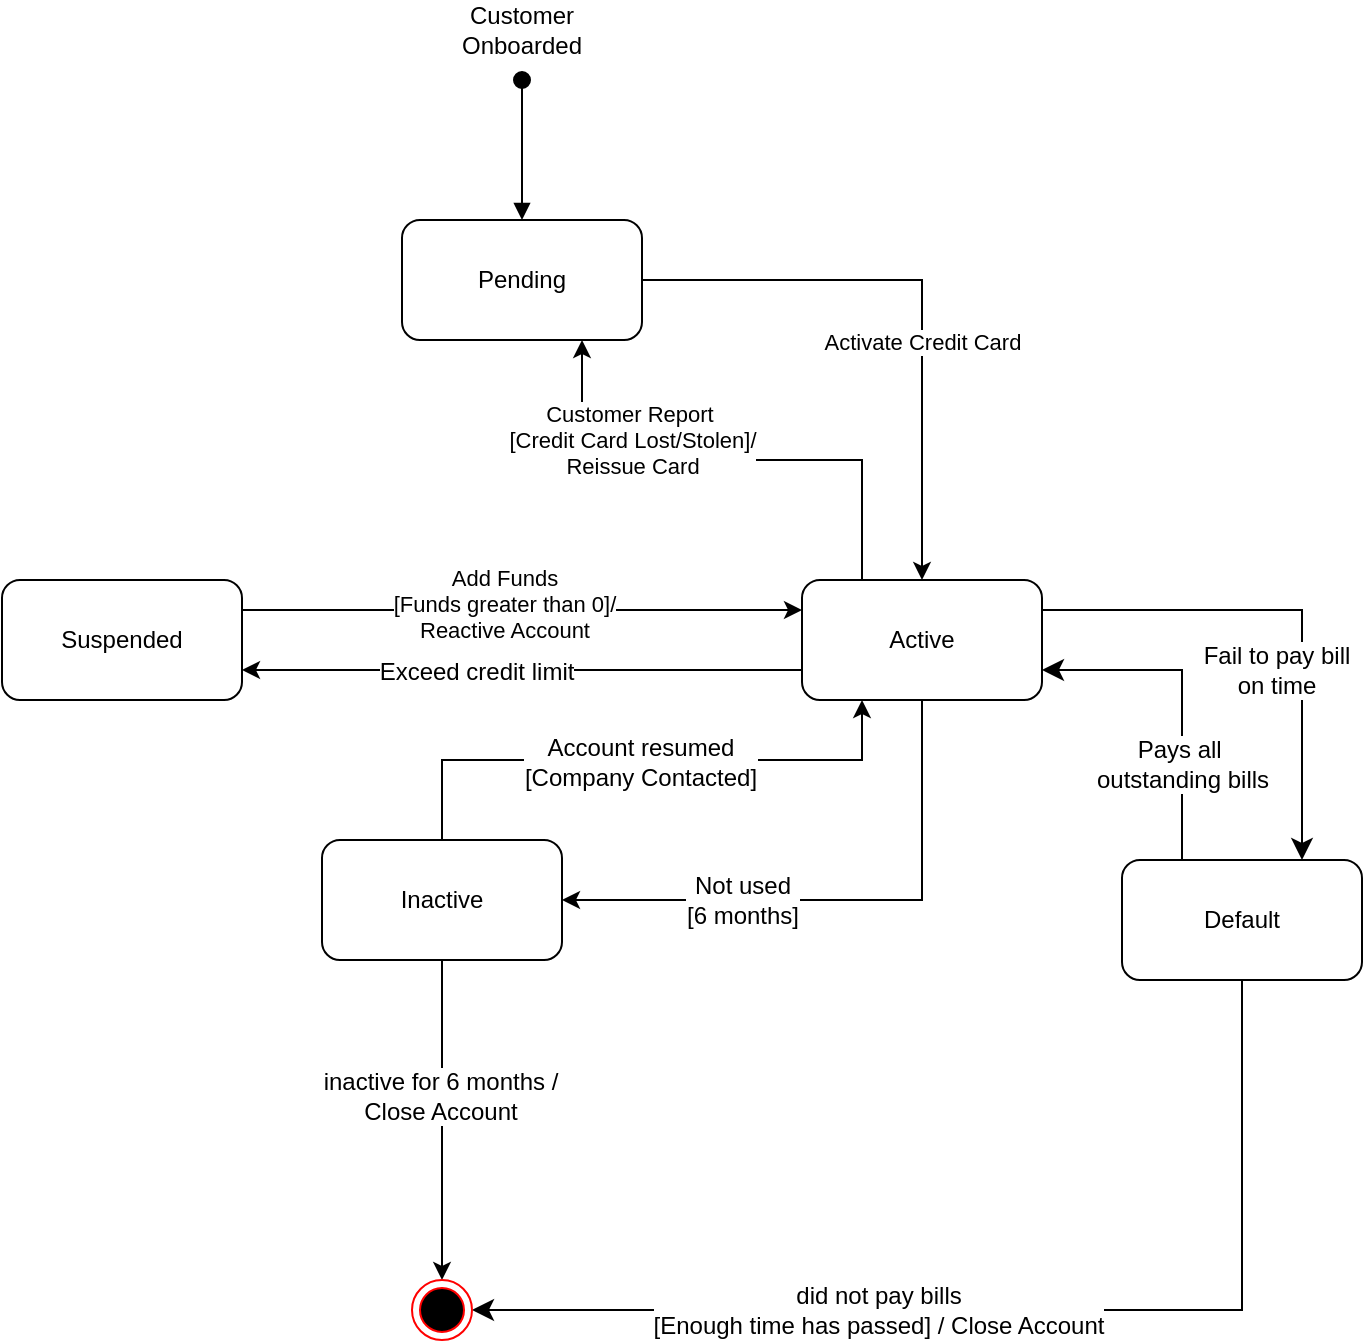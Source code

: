 <mxfile version="26.2.12" pages="2">
  <diagram name="Page-1" id="MYYgwm7f58dtCuq5sN9F">
    <mxGraphModel grid="1" page="1" gridSize="10" guides="1" tooltips="1" connect="1" arrows="1" fold="1" pageScale="1" pageWidth="850" pageHeight="1100" math="0" shadow="0">
      <root>
        <mxCell id="0" />
        <mxCell id="1" parent="0" />
        <mxCell id="dNjnYRaxEwGAJ2_RK0wT-1" style="edgeStyle=orthogonalEdgeStyle;rounded=0;orthogonalLoop=1;jettySize=auto;html=1;entryX=0.5;entryY=0;entryDx=0;entryDy=0;" parent="1" source="BRJ8mgDmQ5J0IUnP7EwS-1" target="BRJ8mgDmQ5J0IUnP7EwS-4" edge="1">
          <mxGeometry relative="1" as="geometry" />
        </mxCell>
        <mxCell id="dNjnYRaxEwGAJ2_RK0wT-3" value="Activate Credit Card" style="edgeLabel;html=1;align=center;verticalAlign=middle;resizable=0;points=[];" parent="dNjnYRaxEwGAJ2_RK0wT-1" vertex="1" connectable="0">
          <mxGeometry x="0.306" y="2" relative="1" as="geometry">
            <mxPoint x="-2" y="-19" as="offset" />
          </mxGeometry>
        </mxCell>
        <mxCell id="BRJ8mgDmQ5J0IUnP7EwS-1" value="Pending" style="rounded=1;whiteSpace=wrap;html=1;" parent="1" vertex="1">
          <mxGeometry x="370" y="170" width="120" height="60" as="geometry" />
        </mxCell>
        <mxCell id="DMJnooLKA-B-t2b-hGLY-2" style="edgeStyle=orthogonalEdgeStyle;rounded=0;orthogonalLoop=1;jettySize=auto;html=1;entryX=0;entryY=0.25;entryDx=0;entryDy=0;exitX=1;exitY=0.25;exitDx=0;exitDy=0;" parent="1" source="BRJ8mgDmQ5J0IUnP7EwS-2" target="BRJ8mgDmQ5J0IUnP7EwS-4" edge="1">
          <mxGeometry relative="1" as="geometry" />
        </mxCell>
        <mxCell id="DMJnooLKA-B-t2b-hGLY-5" value="Add Funds&lt;br&gt;[Funds greater than 0]/&lt;br&gt;Reactive Account" style="edgeLabel;html=1;align=center;verticalAlign=middle;resizable=0;points=[];" parent="DMJnooLKA-B-t2b-hGLY-2" connectable="0" vertex="1">
          <mxGeometry x="-0.069" y="3" relative="1" as="geometry">
            <mxPoint as="offset" />
          </mxGeometry>
        </mxCell>
        <mxCell id="BRJ8mgDmQ5J0IUnP7EwS-2" value="Suspended" style="rounded=1;whiteSpace=wrap;html=1;" parent="1" vertex="1">
          <mxGeometry x="170" y="350" width="120" height="60" as="geometry" />
        </mxCell>
        <mxCell id="SPwn0KmOIP1oOX2EKSPI-2" style="edgeStyle=orthogonalEdgeStyle;rounded=0;orthogonalLoop=1;jettySize=auto;html=1;fontSize=12;startSize=8;endSize=8;exitX=1;exitY=0.25;exitDx=0;exitDy=0;entryX=0.75;entryY=0;entryDx=0;entryDy=0;" parent="1" source="BRJ8mgDmQ5J0IUnP7EwS-4" target="93erz_28n9s-OVjPu_4n-2" edge="1">
          <mxGeometry relative="1" as="geometry" />
        </mxCell>
        <mxCell id="SPwn0KmOIP1oOX2EKSPI-3" value="Fail to pay bill&lt;div&gt;on time&lt;/div&gt;" style="edgeLabel;html=1;align=center;verticalAlign=middle;resizable=0;points=[];fontSize=12;" parent="SPwn0KmOIP1oOX2EKSPI-2" vertex="1" connectable="0">
          <mxGeometry x="-0.257" y="-1" relative="1" as="geometry">
            <mxPoint x="22" y="29" as="offset" />
          </mxGeometry>
        </mxCell>
        <mxCell id="l8mu7sLf6zM0whLVCfOa-1" style="edgeStyle=orthogonalEdgeStyle;rounded=0;orthogonalLoop=1;jettySize=auto;html=1;entryX=0.75;entryY=1;entryDx=0;entryDy=0;exitX=0.25;exitY=0;exitDx=0;exitDy=0;" parent="1" source="BRJ8mgDmQ5J0IUnP7EwS-4" target="BRJ8mgDmQ5J0IUnP7EwS-1" edge="1">
          <mxGeometry relative="1" as="geometry" />
        </mxCell>
        <mxCell id="l8mu7sLf6zM0whLVCfOa-2" value="Customer Report&amp;nbsp;&lt;div&gt;[Credit Card Lost/Stolen]/&lt;/div&gt;&lt;div&gt;Reissue Card&lt;/div&gt;" style="edgeLabel;html=1;align=center;verticalAlign=middle;resizable=0;points=[];" parent="l8mu7sLf6zM0whLVCfOa-1" vertex="1" connectable="0">
          <mxGeometry x="0.315" y="-1" relative="1" as="geometry">
            <mxPoint x="-4" y="-9" as="offset" />
          </mxGeometry>
        </mxCell>
        <mxCell id="DMJnooLKA-B-t2b-hGLY-1" style="edgeStyle=orthogonalEdgeStyle;rounded=0;orthogonalLoop=1;jettySize=auto;html=1;entryX=1;entryY=0.75;entryDx=0;entryDy=0;exitX=0;exitY=0.75;exitDx=0;exitDy=0;" parent="1" source="BRJ8mgDmQ5J0IUnP7EwS-4" target="BRJ8mgDmQ5J0IUnP7EwS-2" edge="1">
          <mxGeometry relative="1" as="geometry">
            <Array as="points">
              <mxPoint x="470" y="395" />
              <mxPoint x="470" y="395" />
            </Array>
          </mxGeometry>
        </mxCell>
        <mxCell id="tSMKrX1w6h2ngQcTmiG0-6" value="&lt;span style=&quot;background-color: light-dark(#ffffff, var(--ge-dark-color, #121212)); color: light-dark(rgb(0, 0, 0), rgb(255, 255, 255));&quot;&gt;Exceed credit&amp;nbsp;&lt;/span&gt;&lt;span style=&quot;color: light-dark(rgb(0, 0, 0), rgb(255, 255, 255)); background-color: light-dark(#ffffff, var(--ge-dark-color, #121212));&quot;&gt;limit&lt;/span&gt;" style="edgeLabel;html=1;align=center;verticalAlign=middle;resizable=0;points=[];fontSize=12;" parent="DMJnooLKA-B-t2b-hGLY-1" vertex="1" connectable="0">
          <mxGeometry x="0.314" relative="1" as="geometry">
            <mxPoint x="21" y="1" as="offset" />
          </mxGeometry>
        </mxCell>
        <mxCell id="BRJ8mgDmQ5J0IUnP7EwS-4" value="Active" style="rounded=1;whiteSpace=wrap;html=1;" parent="1" vertex="1">
          <mxGeometry x="570" y="350" width="120" height="60" as="geometry" />
        </mxCell>
        <mxCell id="BRJ8mgDmQ5J0IUnP7EwS-5" value="Inactive" style="rounded=1;whiteSpace=wrap;html=1;" parent="1" vertex="1">
          <mxGeometry x="330" y="480" width="120" height="60" as="geometry" />
        </mxCell>
        <mxCell id="IrX3neLHdobmSPYEdxLl-1" value="" style="endArrow=classic;html=1;rounded=0;exitX=0.5;exitY=1;exitDx=0;exitDy=0;entryX=0.5;entryY=0;entryDx=0;entryDy=0;" parent="1" source="BRJ8mgDmQ5J0IUnP7EwS-5" target="l-YMz-IOa_D1taHD0E0X-1" edge="1">
          <mxGeometry width="50" height="50" relative="1" as="geometry">
            <mxPoint x="305" y="405" as="sourcePoint" />
            <mxPoint x="390" y="690" as="targetPoint" />
          </mxGeometry>
        </mxCell>
        <mxCell id="tSMKrX1w6h2ngQcTmiG0-5" value="inactive for 6 months /&lt;div&gt;Close Account&lt;/div&gt;" style="edgeLabel;html=1;align=center;verticalAlign=middle;resizable=0;points=[];fontSize=12;" parent="IrX3neLHdobmSPYEdxLl-1" vertex="1" connectable="0">
          <mxGeometry x="-0.153" y="-1" relative="1" as="geometry">
            <mxPoint as="offset" />
          </mxGeometry>
        </mxCell>
        <mxCell id="tSMKrX1w6h2ngQcTmiG0-1" style="edgeStyle=orthogonalEdgeStyle;rounded=0;orthogonalLoop=1;jettySize=auto;html=1;fontSize=12;startSize=8;endSize=8;entryX=1;entryY=0.5;entryDx=0;entryDy=0;" parent="1" source="93erz_28n9s-OVjPu_4n-2" target="l-YMz-IOa_D1taHD0E0X-1" edge="1">
          <mxGeometry relative="1" as="geometry">
            <Array as="points">
              <mxPoint x="790" y="715" />
            </Array>
            <mxPoint x="450" y="720" as="targetPoint" />
          </mxGeometry>
        </mxCell>
        <mxCell id="tSMKrX1w6h2ngQcTmiG0-2" value="did not pay bills&lt;div&gt;[Enough time has passed] / Close Account&lt;/div&gt;" style="edgeLabel;html=1;align=center;verticalAlign=middle;resizable=0;points=[];fontSize=12;" parent="tSMKrX1w6h2ngQcTmiG0-1" vertex="1" connectable="0">
          <mxGeometry x="0.263" relative="1" as="geometry">
            <mxPoint as="offset" />
          </mxGeometry>
        </mxCell>
        <mxCell id="93erz_28n9s-OVjPu_4n-2" value="Default" style="rounded=1;whiteSpace=wrap;html=1;" parent="1" vertex="1">
          <mxGeometry x="730" y="490" width="120" height="60" as="geometry" />
        </mxCell>
        <mxCell id="egABtFyLxa8xAX-7MYNH-1" value="" style="html=1;verticalAlign=bottom;startArrow=oval;startFill=1;endArrow=block;startSize=8;curved=0;rounded=0;entryX=0.5;entryY=0;entryDx=0;entryDy=0;" parent="1" target="BRJ8mgDmQ5J0IUnP7EwS-1" edge="1">
          <mxGeometry width="60" relative="1" as="geometry">
            <mxPoint x="430" y="100" as="sourcePoint" />
            <mxPoint x="460" y="250" as="targetPoint" />
            <mxPoint as="offset" />
          </mxGeometry>
        </mxCell>
        <mxCell id="egABtFyLxa8xAX-7MYNH-2" value="Customer Onboarded" style="text;html=1;align=center;verticalAlign=middle;whiteSpace=wrap;rounded=0;" parent="1" vertex="1">
          <mxGeometry x="400" y="60" width="60" height="30" as="geometry" />
        </mxCell>
        <mxCell id="93erz_28n9s-OVjPu_4n-3" style="edgeStyle=orthogonalEdgeStyle;rounded=0;orthogonalLoop=1;jettySize=auto;html=1;entryX=1;entryY=0.75;entryDx=0;entryDy=0;fontSize=12;startSize=8;endSize=8;exitX=0.25;exitY=0;exitDx=0;exitDy=0;" parent="1" source="93erz_28n9s-OVjPu_4n-2" target="BRJ8mgDmQ5J0IUnP7EwS-4" edge="1">
          <mxGeometry relative="1" as="geometry" />
        </mxCell>
        <mxCell id="DMJnooLKA-B-t2b-hGLY-3" value="&lt;span style=&quot;font-size: 12px;&quot;&gt;Pays all&amp;nbsp;&lt;/span&gt;&lt;div&gt;&lt;span style=&quot;font-size: 12px;&quot;&gt;outstanding bills&lt;/span&gt;&lt;/div&gt;" style="edgeLabel;html=1;align=center;verticalAlign=middle;resizable=0;points=[];" parent="93erz_28n9s-OVjPu_4n-3" connectable="0" vertex="1">
          <mxGeometry x="-0.297" relative="1" as="geometry">
            <mxPoint y="10" as="offset" />
          </mxGeometry>
        </mxCell>
        <mxCell id="l-YMz-IOa_D1taHD0E0X-1" value="" style="ellipse;html=1;shape=endState;fillColor=#000000;strokeColor=#ff0000;" parent="1" vertex="1">
          <mxGeometry x="375" y="700" width="30" height="30" as="geometry" />
        </mxCell>
        <mxCell id="l-YMz-IOa_D1taHD0E0X-2" value="" style="endArrow=classic;html=1;rounded=0;exitX=0.5;exitY=1;exitDx=0;exitDy=0;entryX=1;entryY=0.5;entryDx=0;entryDy=0;" parent="1" source="BRJ8mgDmQ5J0IUnP7EwS-4" target="BRJ8mgDmQ5J0IUnP7EwS-5" edge="1">
          <mxGeometry width="50" height="50" relative="1" as="geometry">
            <mxPoint x="510" y="650" as="sourcePoint" />
            <mxPoint x="560" y="600" as="targetPoint" />
            <Array as="points">
              <mxPoint x="630" y="460" />
              <mxPoint x="630" y="510" />
            </Array>
          </mxGeometry>
        </mxCell>
        <mxCell id="tSMKrX1w6h2ngQcTmiG0-8" value="Not used&lt;div&gt;[6 months]&lt;/div&gt;" style="edgeLabel;html=1;align=center;verticalAlign=middle;resizable=0;points=[];fontSize=12;" parent="l-YMz-IOa_D1taHD0E0X-2" vertex="1" connectable="0">
          <mxGeometry x="0.362" relative="1" as="geometry">
            <mxPoint as="offset" />
          </mxGeometry>
        </mxCell>
        <mxCell id="l-YMz-IOa_D1taHD0E0X-3" value="" style="endArrow=classic;html=1;rounded=0;exitX=0.5;exitY=0;exitDx=0;exitDy=0;entryX=0.25;entryY=1;entryDx=0;entryDy=0;" parent="1" source="BRJ8mgDmQ5J0IUnP7EwS-5" target="BRJ8mgDmQ5J0IUnP7EwS-4" edge="1">
          <mxGeometry width="50" height="50" relative="1" as="geometry">
            <mxPoint x="410" y="610" as="sourcePoint" />
            <mxPoint x="460" y="560" as="targetPoint" />
            <Array as="points">
              <mxPoint x="390" y="440" />
              <mxPoint x="500" y="440" />
              <mxPoint x="600" y="440" />
            </Array>
          </mxGeometry>
        </mxCell>
        <mxCell id="tSMKrX1w6h2ngQcTmiG0-7" value="Account resumed&lt;br&gt;&lt;div&gt;[Company Contacted]&lt;/div&gt;" style="edgeLabel;html=1;align=center;verticalAlign=middle;resizable=0;points=[];fontSize=12;" parent="l-YMz-IOa_D1taHD0E0X-3" vertex="1" connectable="0">
          <mxGeometry x="-0.011" y="-1" relative="1" as="geometry">
            <mxPoint as="offset" />
          </mxGeometry>
        </mxCell>
      </root>
    </mxGraphModel>
  </diagram>
  <diagram id="a-SBPIPKKlXZWAVtNyoW" name="Page-2">
    <mxGraphModel dx="948" dy="610" grid="1" gridSize="10" guides="1" tooltips="1" connect="1" arrows="1" fold="1" page="1" pageScale="1" pageWidth="827" pageHeight="1169" math="0" shadow="0">
      <root>
        <mxCell id="0" />
        <mxCell id="1" parent="0" />
        <mxCell id="9AZdhYH_-3rhJlgLlI4j-1" value="Offer Plan" style="edgeStyle=none;curved=1;rounded=0;orthogonalLoop=1;jettySize=auto;html=1;fontSize=12;startSize=8;endSize=8;" parent="1" source="-j2wyPk0_nD72iTaFsqn-1" target="9AZdhYH_-3rhJlgLlI4j-2" edge="1">
          <mxGeometry relative="1" as="geometry">
            <mxPoint x="450" y="300" as="targetPoint" />
          </mxGeometry>
        </mxCell>
        <mxCell id="-j2wyPk0_nD72iTaFsqn-1" value="Payment Plan" style="rounded=1;whiteSpace=wrap;html=1;" parent="1" vertex="1">
          <mxGeometry x="200" y="285" width="120" height="60" as="geometry" />
        </mxCell>
        <mxCell id="-j2wyPk0_nD72iTaFsqn-2" value="Healthy Debt" style="rounded=1;whiteSpace=wrap;html=1;" parent="1" vertex="1">
          <mxGeometry x="650" y="225" width="120" height="60" as="geometry" />
        </mxCell>
        <mxCell id="-j2wyPk0_nD72iTaFsqn-3" value="Unhealthy Debt" style="rounded=1;whiteSpace=wrap;html=1;" parent="1" vertex="1">
          <mxGeometry x="650" y="320" width="120" height="60" as="geometry" />
        </mxCell>
        <mxCell id="9AZdhYH_-3rhJlgLlI4j-3" style="edgeStyle=orthogonalEdgeStyle;rounded=0;orthogonalLoop=1;jettySize=auto;html=1;fontSize=12;startSize=8;endSize=8;" parent="1" source="9AZdhYH_-3rhJlgLlI4j-2" target="-j2wyPk0_nD72iTaFsqn-2" edge="1">
          <mxGeometry relative="1" as="geometry">
            <Array as="points">
              <mxPoint x="445" y="250" />
            </Array>
          </mxGeometry>
        </mxCell>
        <mxCell id="9AZdhYH_-3rhJlgLlI4j-5" value="[Accept Plan]" style="edgeLabel;html=1;align=center;verticalAlign=middle;resizable=0;points=[];fontSize=12;" connectable="0" vertex="1" parent="9AZdhYH_-3rhJlgLlI4j-3">
          <mxGeometry x="-0.284" y="2" relative="1" as="geometry">
            <mxPoint x="48" as="offset" />
          </mxGeometry>
        </mxCell>
        <mxCell id="9AZdhYH_-3rhJlgLlI4j-2" value="" style="rhombus;whiteSpace=wrap;html=1;" parent="1" vertex="1">
          <mxGeometry x="430" y="300" width="30" height="30" as="geometry" />
        </mxCell>
        <mxCell id="9AZdhYH_-3rhJlgLlI4j-4" value="Grace Period" style="rounded=1;whiteSpace=wrap;html=1;" parent="1" vertex="1">
          <mxGeometry x="60" y="285" width="120" height="60" as="geometry" />
        </mxCell>
        <mxCell id="G6t4GD56ZuBT55aD9oN3-1" value="" style="endArrow=classic;html=1;rounded=0;exitX=0.5;exitY=1;exitDx=0;exitDy=0;entryX=0;entryY=0.5;entryDx=0;entryDy=0;" parent="1" source="9AZdhYH_-3rhJlgLlI4j-2" target="-j2wyPk0_nD72iTaFsqn-3" edge="1">
          <mxGeometry width="50" height="50" relative="1" as="geometry">
            <mxPoint x="470" y="410" as="sourcePoint" />
            <mxPoint x="520" y="360" as="targetPoint" />
            <Array as="points">
              <mxPoint x="445" y="350" />
            </Array>
          </mxGeometry>
        </mxCell>
        <mxCell id="9AZdhYH_-3rhJlgLlI4j-7" value="[Fail to response or&lt;div&gt;refuses plan]&lt;/div&gt;" style="edgeLabel;html=1;align=center;verticalAlign=middle;resizable=0;points=[];fontSize=12;" connectable="0" vertex="1" parent="G6t4GD56ZuBT55aD9oN3-1">
          <mxGeometry x="0.091" y="1" relative="1" as="geometry">
            <mxPoint as="offset" />
          </mxGeometry>
        </mxCell>
        <mxCell id="G6t4GD56ZuBT55aD9oN3-2" value="" style="endArrow=classic;html=1;rounded=0;exitX=1;exitY=0.75;exitDx=0;exitDy=0;entryX=1;entryY=0.25;entryDx=0;entryDy=0;" edge="1" parent="1" source="-j2wyPk0_nD72iTaFsqn-2" target="-j2wyPk0_nD72iTaFsqn-3">
          <mxGeometry width="50" height="50" relative="1" as="geometry">
            <mxPoint x="540" y="350" as="sourcePoint" />
            <mxPoint x="590" y="300" as="targetPoint" />
            <Array as="points">
              <mxPoint x="810" y="270" />
              <mxPoint x="810" y="290" />
              <mxPoint x="810" y="335" />
            </Array>
          </mxGeometry>
        </mxCell>
        <mxCell id="uxGcdgPoRedeiJ61UacF-2" value="&lt;div&gt;&lt;br&gt;&lt;/div&gt;&lt;div&gt;&lt;br&gt;&lt;/div&gt;" style="html=1;verticalAlign=bottom;startArrow=oval;startFill=1;endArrow=block;startSize=8;curved=0;rounded=0;" edge="1" parent="1">
          <mxGeometry width="60" relative="1" as="geometry">
            <mxPoint x="195" y="150" as="sourcePoint" />
            <mxPoint x="195" y="210" as="targetPoint" />
          </mxGeometry>
        </mxCell>
        <mxCell id="uxGcdgPoRedeiJ61UacF-3" value="&lt;span style=&quot;font-size: 11px; text-wrap-mode: nowrap; background-color: rgb(255, 255, 255);&quot;&gt;Failed to pay&amp;nbsp;&lt;/span&gt;&lt;div style=&quot;font-size: 11px; text-wrap-mode: nowrap;&quot;&gt;bill on time&lt;/div&gt;" style="text;html=1;align=center;verticalAlign=middle;whiteSpace=wrap;rounded=0;" vertex="1" parent="1">
          <mxGeometry x="165" y="110" width="60" height="30" as="geometry" />
        </mxCell>
        <mxCell id="uxGcdgPoRedeiJ61UacF-4" value="" style="rhombus;whiteSpace=wrap;html=1;" vertex="1" parent="1">
          <mxGeometry x="180" y="210" width="30" height="30" as="geometry" />
        </mxCell>
        <mxCell id="uxGcdgPoRedeiJ61UacF-6" style="edgeStyle=orthogonalEdgeStyle;rounded=0;orthogonalLoop=1;jettySize=auto;html=1;fontSize=12;startSize=8;endSize=8;exitX=1;exitY=0.5;exitDx=0;exitDy=0;entryX=0.5;entryY=0;entryDx=0;entryDy=0;" edge="1" parent="1" source="uxGcdgPoRedeiJ61UacF-4" target="-j2wyPk0_nD72iTaFsqn-1">
          <mxGeometry relative="1" as="geometry">
            <Array as="points">
              <mxPoint x="260" y="225" />
            </Array>
            <mxPoint x="455" y="295" as="sourcePoint" />
            <mxPoint x="580" y="260" as="targetPoint" />
          </mxGeometry>
        </mxCell>
        <mxCell id="uxGcdgPoRedeiJ61UacF-7" style="edgeStyle=orthogonalEdgeStyle;rounded=0;orthogonalLoop=1;jettySize=auto;html=1;fontSize=12;startSize=8;endSize=8;exitX=0;exitY=0.5;exitDx=0;exitDy=0;entryX=0.5;entryY=0;entryDx=0;entryDy=0;" edge="1" parent="1" source="uxGcdgPoRedeiJ61UacF-4" target="9AZdhYH_-3rhJlgLlI4j-4">
          <mxGeometry relative="1" as="geometry">
            <Array as="points">
              <mxPoint x="120" y="225" />
            </Array>
            <mxPoint x="465" y="305" as="sourcePoint" />
            <mxPoint x="590" y="270" as="targetPoint" />
          </mxGeometry>
        </mxCell>
        <mxCell id="uxGcdgPoRedeiJ61UacF-9" value="[History of Missed Payments] / Charge $20" style="text;html=1;align=center;verticalAlign=middle;whiteSpace=wrap;rounded=0;" vertex="1" parent="1">
          <mxGeometry x="270" y="240" width="100" height="30" as="geometry" />
        </mxCell>
      </root>
    </mxGraphModel>
  </diagram>
</mxfile>
